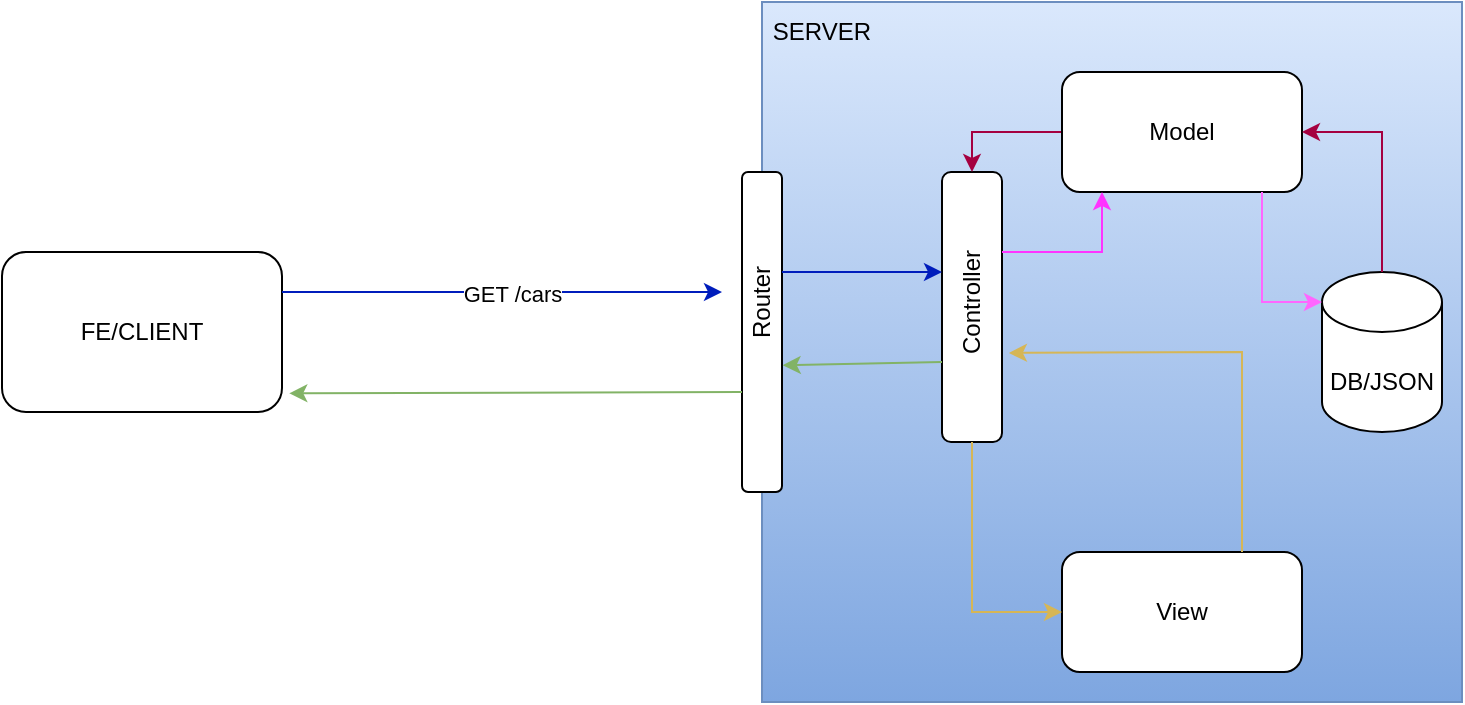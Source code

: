<mxfile version="21.0.6" type="device"><diagram name="Page-1" id="N3JofvE0UAsbqdwn70j-"><mxGraphModel dx="1185" dy="640" grid="1" gridSize="10" guides="1" tooltips="1" connect="1" arrows="1" fold="1" page="1" pageScale="1" pageWidth="850" pageHeight="1100" math="0" shadow="0"><root><mxCell id="0"/><mxCell id="1" parent="0"/><mxCell id="_-pF4YFj82KXrnROnckI-1" value="" style="whiteSpace=wrap;html=1;aspect=fixed;labelBackgroundColor=none;fillColor=#dae8fc;gradientColor=#7ea6e0;strokeColor=#6c8ebf;" vertex="1" parent="1"><mxGeometry x="430" y="65" width="350" height="350" as="geometry"/></mxCell><mxCell id="_-pF4YFj82KXrnROnckI-2" value="SERVER" style="text;html=1;strokeColor=none;fillColor=none;align=center;verticalAlign=middle;whiteSpace=wrap;rounded=0;labelBackgroundColor=none;" vertex="1" parent="1"><mxGeometry x="430" y="65" width="60" height="30" as="geometry"/></mxCell><mxCell id="_-pF4YFj82KXrnROnckI-3" value="FE/CLIENT" style="rounded=1;whiteSpace=wrap;html=1;labelBackgroundColor=none;" vertex="1" parent="1"><mxGeometry x="50" y="190" width="140" height="80" as="geometry"/></mxCell><mxCell id="_-pF4YFj82KXrnROnckI-4" value="" style="endArrow=classic;html=1;rounded=0;exitX=1;exitY=0.25;exitDx=0;exitDy=0;labelBackgroundColor=none;fontColor=default;fillColor=#0050ef;strokeColor=#001DBC;" edge="1" parent="1" source="_-pF4YFj82KXrnROnckI-3"><mxGeometry relative="1" as="geometry"><mxPoint x="210" y="210" as="sourcePoint"/><mxPoint x="410" y="210" as="targetPoint"/><Array as="points"><mxPoint x="390" y="210"/></Array></mxGeometry></mxCell><mxCell id="_-pF4YFj82KXrnROnckI-38" value="GET /cars" style="edgeLabel;html=1;align=center;verticalAlign=middle;resizable=0;points=[];" vertex="1" connectable="0" parent="_-pF4YFj82KXrnROnckI-4"><mxGeometry x="0.047" y="-1" relative="1" as="geometry"><mxPoint as="offset"/></mxGeometry></mxCell><mxCell id="_-pF4YFj82KXrnROnckI-7" value="" style="rounded=1;whiteSpace=wrap;html=1;rotation=-90;labelBackgroundColor=none;" vertex="1" parent="1"><mxGeometry x="350" y="220" width="160" height="20" as="geometry"/></mxCell><mxCell id="_-pF4YFj82KXrnROnckI-8" value="Router" style="text;html=1;strokeColor=none;fillColor=none;align=center;verticalAlign=middle;whiteSpace=wrap;rounded=0;rotation=-90;labelBackgroundColor=none;" vertex="1" parent="1"><mxGeometry x="400" y="200" width="60" height="30" as="geometry"/></mxCell><mxCell id="_-pF4YFj82KXrnROnckI-9" value="" style="rounded=1;whiteSpace=wrap;html=1;rotation=-90;labelBackgroundColor=none;" vertex="1" parent="1"><mxGeometry x="467.5" y="202.5" width="135" height="30" as="geometry"/></mxCell><mxCell id="_-pF4YFj82KXrnROnckI-10" value="Controller" style="text;html=1;strokeColor=none;fillColor=none;align=center;verticalAlign=middle;whiteSpace=wrap;rounded=0;rotation=-90;labelBackgroundColor=none;" vertex="1" parent="1"><mxGeometry x="505" y="200" width="60" height="30" as="geometry"/></mxCell><mxCell id="_-pF4YFj82KXrnROnckI-11" value="" style="endArrow=classic;html=1;rounded=0;exitX=0.75;exitY=0.833;exitDx=0;exitDy=0;exitPerimeter=0;entryX=0.75;entryY=0;entryDx=0;entryDy=0;labelBackgroundColor=none;fontColor=default;fillColor=#0050ef;strokeColor=#001DBC;" edge="1" parent="1" source="_-pF4YFj82KXrnROnckI-8" target="_-pF4YFj82KXrnROnckI-10"><mxGeometry width="50" height="50" relative="1" as="geometry"><mxPoint x="490" y="209.71" as="sourcePoint"/><mxPoint x="510" y="209.71" as="targetPoint"/><Array as="points"/></mxGeometry></mxCell><mxCell id="_-pF4YFj82KXrnROnckI-31" style="edgeStyle=orthogonalEdgeStyle;rounded=0;orthogonalLoop=1;jettySize=auto;html=1;exitX=0;exitY=0.5;exitDx=0;exitDy=0;entryX=1;entryY=0.5;entryDx=0;entryDy=0;fillColor=#d80073;strokeColor=#A50040;" edge="1" parent="1" source="_-pF4YFj82KXrnROnckI-12" target="_-pF4YFj82KXrnROnckI-9"><mxGeometry relative="1" as="geometry"/></mxCell><mxCell id="_-pF4YFj82KXrnROnckI-12" value="" style="rounded=1;whiteSpace=wrap;html=1;labelBackgroundColor=none;" vertex="1" parent="1"><mxGeometry x="580" y="100" width="120" height="60" as="geometry"/></mxCell><mxCell id="_-pF4YFj82KXrnROnckI-13" value="Model" style="text;html=1;strokeColor=none;fillColor=none;align=center;verticalAlign=middle;whiteSpace=wrap;rounded=0;labelBackgroundColor=none;" vertex="1" parent="1"><mxGeometry x="610" y="115" width="60" height="30" as="geometry"/></mxCell><mxCell id="_-pF4YFj82KXrnROnckI-14" value="" style="endArrow=classic;html=1;rounded=0;labelBackgroundColor=none;fontColor=default;fillColor=#ffcd28;strokeColor=#FF33FF;gradientColor=#ffa500;" edge="1" parent="1"><mxGeometry width="50" height="50" relative="1" as="geometry"><mxPoint x="550" y="190" as="sourcePoint"/><mxPoint x="600" y="160" as="targetPoint"/><Array as="points"><mxPoint x="600" y="190"/></Array></mxGeometry></mxCell><mxCell id="_-pF4YFj82KXrnROnckI-15" value="" style="shape=cylinder3;whiteSpace=wrap;html=1;boundedLbl=1;backgroundOutline=1;size=15;labelBackgroundColor=none;" vertex="1" parent="1"><mxGeometry x="710" y="200" width="60" height="80" as="geometry"/></mxCell><mxCell id="_-pF4YFj82KXrnROnckI-17" value="" style="endArrow=classic;html=1;rounded=0;entryX=0;entryY=0;entryDx=0;entryDy=15;entryPerimeter=0;labelBackgroundColor=none;fontColor=default;fillColor=#e3c800;strokeColor=#FF66FF;" edge="1" parent="1" target="_-pF4YFj82KXrnROnckI-15"><mxGeometry width="50" height="50" relative="1" as="geometry"><mxPoint x="680" y="160" as="sourcePoint"/><mxPoint x="710" y="120" as="targetPoint"/><Array as="points"><mxPoint x="680" y="215"/></Array></mxGeometry></mxCell><mxCell id="_-pF4YFj82KXrnROnckI-18" value="DB/JSON" style="text;html=1;strokeColor=none;fillColor=none;align=center;verticalAlign=middle;whiteSpace=wrap;rounded=0;labelBackgroundColor=none;" vertex="1" parent="1"><mxGeometry x="710" y="240" width="60" height="30" as="geometry"/></mxCell><mxCell id="_-pF4YFj82KXrnROnckI-19" value="" style="rounded=1;whiteSpace=wrap;html=1;labelBackgroundColor=none;" vertex="1" parent="1"><mxGeometry x="580" y="340" width="120" height="60" as="geometry"/></mxCell><mxCell id="_-pF4YFj82KXrnROnckI-20" value="View" style="text;html=1;strokeColor=none;fillColor=none;align=center;verticalAlign=middle;whiteSpace=wrap;rounded=0;labelBackgroundColor=none;" vertex="1" parent="1"><mxGeometry x="610" y="355" width="60" height="30" as="geometry"/></mxCell><mxCell id="_-pF4YFj82KXrnROnckI-22" value="" style="endArrow=classic;html=1;rounded=0;entryX=0.076;entryY=1.115;entryDx=0;entryDy=0;entryPerimeter=0;exitX=0.75;exitY=0;exitDx=0;exitDy=0;labelBackgroundColor=none;fontColor=default;fillColor=#fff2cc;strokeColor=#d6b656;gradientColor=#ffd966;" edge="1" parent="1" source="_-pF4YFj82KXrnROnckI-19" target="_-pF4YFj82KXrnROnckI-10"><mxGeometry width="50" height="50" relative="1" as="geometry"><mxPoint x="600" y="290" as="sourcePoint"/><mxPoint x="650" y="240" as="targetPoint"/><Array as="points"><mxPoint x="670" y="240"/></Array></mxGeometry></mxCell><mxCell id="_-pF4YFj82KXrnROnckI-23" value="" style="endArrow=classic;html=1;rounded=0;exitX=0;exitY=0;exitDx=0;exitDy=0;entryX=0.396;entryY=1.017;entryDx=0;entryDy=0;entryPerimeter=0;labelBackgroundColor=none;fontColor=default;fillColor=#d5e8d4;strokeColor=#82b366;" edge="1" parent="1" source="_-pF4YFj82KXrnROnckI-10" target="_-pF4YFj82KXrnROnckI-7"><mxGeometry width="50" height="50" relative="1" as="geometry"><mxPoint x="450" y="260" as="sourcePoint"/><mxPoint x="200" y="240" as="targetPoint"/><Array as="points"/></mxGeometry></mxCell><mxCell id="_-pF4YFj82KXrnROnckI-24" value="" style="endArrow=classic;html=1;rounded=0;labelBackgroundColor=none;fontColor=default;fillColor=#d80073;strokeColor=#A50040;" edge="1" parent="1" source="_-pF4YFj82KXrnROnckI-15" target="_-pF4YFj82KXrnROnckI-12"><mxGeometry width="50" height="50" relative="1" as="geometry"><mxPoint x="470" y="240" as="sourcePoint"/><mxPoint x="520" y="190" as="targetPoint"/><Array as="points"><mxPoint x="740" y="130"/></Array></mxGeometry></mxCell><mxCell id="_-pF4YFj82KXrnROnckI-28" value="" style="endArrow=classic;html=1;rounded=0;entryX=1.026;entryY=0.883;entryDx=0;entryDy=0;entryPerimeter=0;labelBackgroundColor=none;fontColor=default;fillColor=#d5e8d4;strokeColor=#82b366;" edge="1" parent="1" target="_-pF4YFj82KXrnROnckI-3"><mxGeometry width="50" height="50" relative="1" as="geometry"><mxPoint x="420" y="260" as="sourcePoint"/><mxPoint x="340" y="257" as="targetPoint"/><Array as="points"/></mxGeometry></mxCell><mxCell id="_-pF4YFj82KXrnROnckI-35" value="" style="endArrow=classic;html=1;rounded=0;entryX=0;entryY=0.5;entryDx=0;entryDy=0;fillColor=#fff2cc;strokeColor=#d6b656;gradientColor=#ffd966;" edge="1" parent="1" source="_-pF4YFj82KXrnROnckI-9" target="_-pF4YFj82KXrnROnckI-19"><mxGeometry width="50" height="50" relative="1" as="geometry"><mxPoint x="540" y="370" as="sourcePoint"/><mxPoint x="590" y="320" as="targetPoint"/><Array as="points"><mxPoint x="535" y="290"/><mxPoint x="535" y="370"/></Array></mxGeometry></mxCell></root></mxGraphModel></diagram></mxfile>